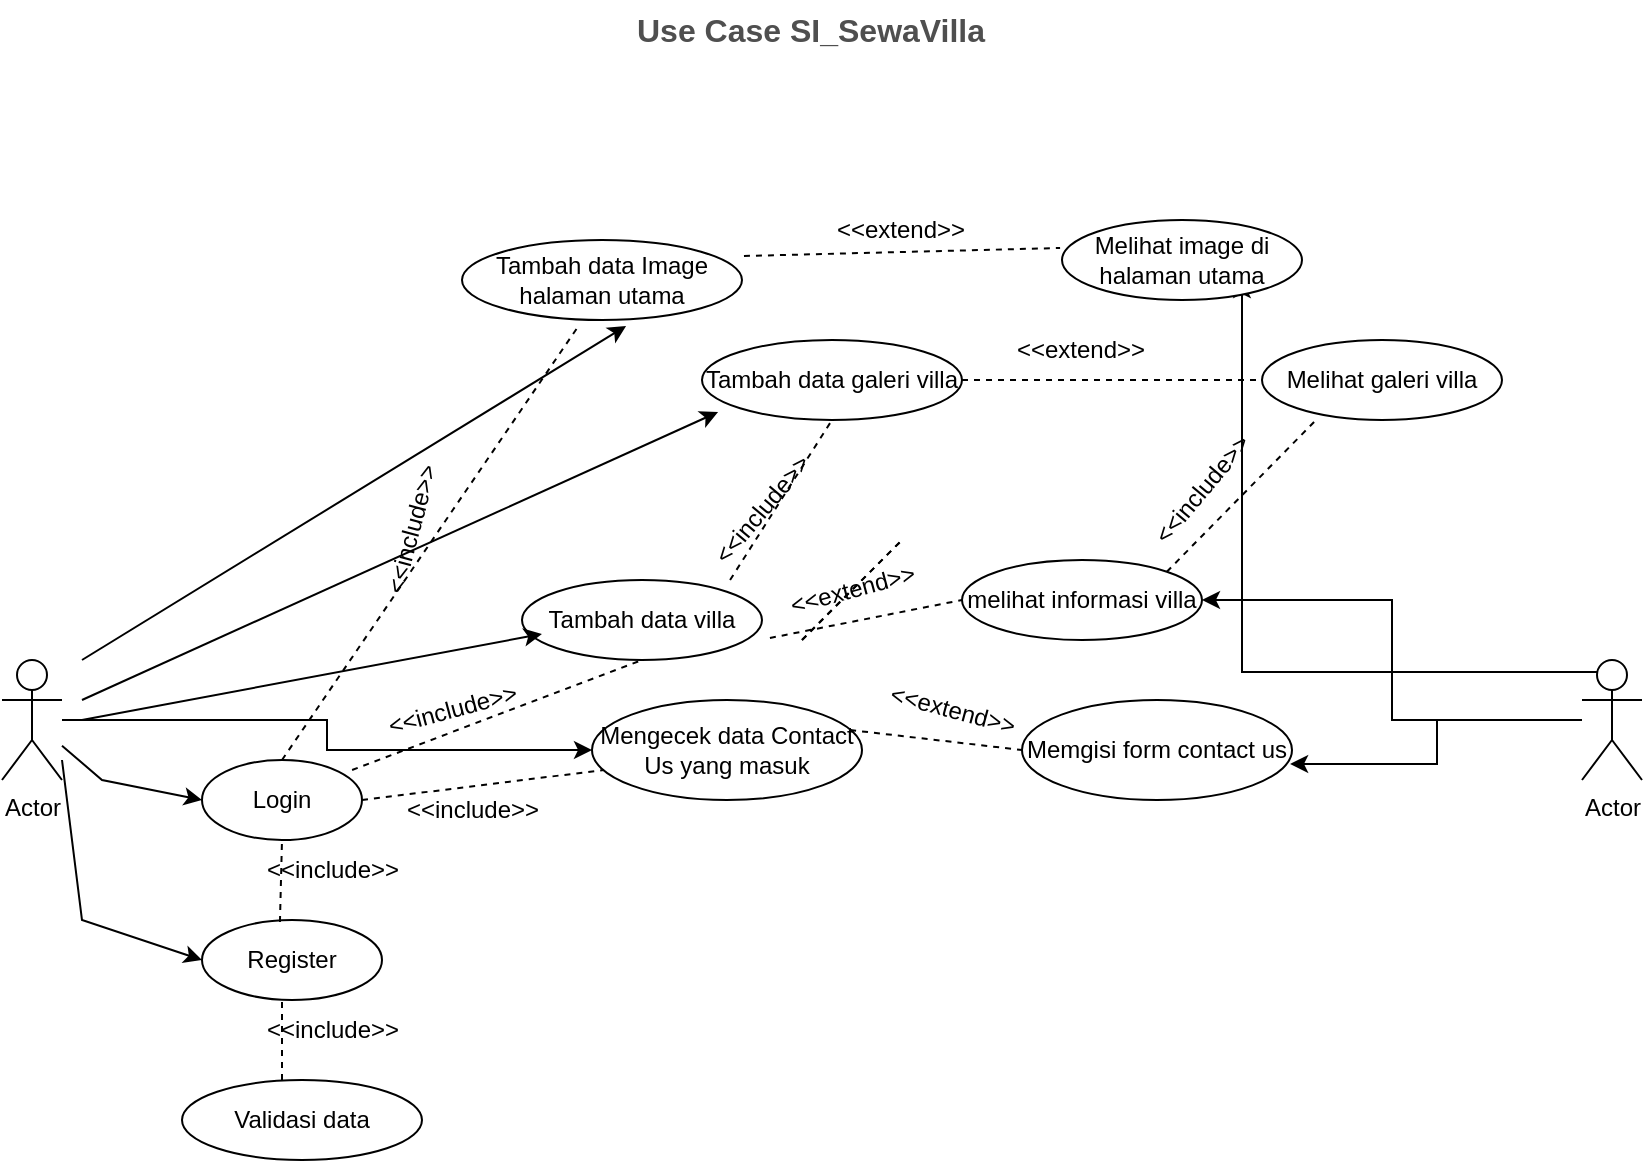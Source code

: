 <mxfile version="20.8.20" type="github"><diagram name="Page-1" id="-zyc0Z26sQPNH6iRcX32"><mxGraphModel dx="954" dy="1728" grid="1" gridSize="10" guides="1" tooltips="1" connect="1" arrows="1" fold="1" page="1" pageScale="1" pageWidth="827" pageHeight="1169" math="0" shadow="0"><root><mxCell id="0"/><mxCell id="1" parent="0"/><mxCell id="MsCqpQJkBD-knILQtsXa-53" style="edgeStyle=orthogonalEdgeStyle;rounded=0;orthogonalLoop=1;jettySize=auto;html=1;entryX=0;entryY=0.5;entryDx=0;entryDy=0;" parent="1" source="MsCqpQJkBD-knILQtsXa-2" target="MsCqpQJkBD-knILQtsXa-51" edge="1"><mxGeometry relative="1" as="geometry"/></mxCell><mxCell id="MsCqpQJkBD-knILQtsXa-2" value="Actor" style="shape=umlActor;verticalLabelPosition=bottom;verticalAlign=top;html=1;outlineConnect=0;" parent="1" vertex="1"><mxGeometry x="10" y="220" width="30" height="60" as="geometry"/></mxCell><mxCell id="MsCqpQJkBD-knILQtsXa-62" style="edgeStyle=orthogonalEdgeStyle;rounded=0;orthogonalLoop=1;jettySize=auto;html=1;entryX=0.993;entryY=0.64;entryDx=0;entryDy=0;entryPerimeter=0;" parent="1" source="MsCqpQJkBD-knILQtsXa-3" target="MsCqpQJkBD-knILQtsXa-60" edge="1"><mxGeometry relative="1" as="geometry"><mxPoint x="650" y="250" as="targetPoint"/></mxGeometry></mxCell><mxCell id="MsCqpQJkBD-knILQtsXa-68" style="edgeStyle=orthogonalEdgeStyle;rounded=0;orthogonalLoop=1;jettySize=auto;html=1;exitX=0.25;exitY=0.1;exitDx=0;exitDy=0;exitPerimeter=0;entryX=0.75;entryY=0.75;entryDx=0;entryDy=0;entryPerimeter=0;" parent="1" source="MsCqpQJkBD-knILQtsXa-3" target="MsCqpQJkBD-knILQtsXa-67" edge="1"><mxGeometry relative="1" as="geometry"/></mxCell><mxCell id="MsCqpQJkBD-knILQtsXa-74" style="edgeStyle=orthogonalEdgeStyle;rounded=0;orthogonalLoop=1;jettySize=auto;html=1;entryX=1;entryY=0.5;entryDx=0;entryDy=0;" parent="1" source="MsCqpQJkBD-knILQtsXa-3" target="MsCqpQJkBD-knILQtsXa-73" edge="1"><mxGeometry relative="1" as="geometry"/></mxCell><mxCell id="MsCqpQJkBD-knILQtsXa-3" value="Actor" style="shape=umlActor;verticalLabelPosition=bottom;verticalAlign=top;html=1;outlineConnect=0;" parent="1" vertex="1"><mxGeometry x="800" y="220" width="30" height="60" as="geometry"/></mxCell><mxCell id="MsCqpQJkBD-knILQtsXa-4" value="Login" style="ellipse;whiteSpace=wrap;html=1;" parent="1" vertex="1"><mxGeometry x="110" y="270" width="80" height="40" as="geometry"/></mxCell><mxCell id="MsCqpQJkBD-knILQtsXa-5" value="Register" style="ellipse;whiteSpace=wrap;html=1;" parent="1" vertex="1"><mxGeometry x="110" y="350" width="90" height="40" as="geometry"/></mxCell><mxCell id="MsCqpQJkBD-knILQtsXa-6" value="Validasi data" style="ellipse;whiteSpace=wrap;html=1;" parent="1" vertex="1"><mxGeometry x="100" y="430" width="120" height="40" as="geometry"/></mxCell><mxCell id="MsCqpQJkBD-knILQtsXa-8" value="" style="endArrow=classic;html=1;rounded=0;" parent="1" source="MsCqpQJkBD-knILQtsXa-2" edge="1"><mxGeometry width="50" height="50" relative="1" as="geometry"><mxPoint x="280" y="320" as="sourcePoint"/><mxPoint x="110" y="290" as="targetPoint"/><Array as="points"><mxPoint x="60" y="280"/></Array></mxGeometry></mxCell><mxCell id="MsCqpQJkBD-knILQtsXa-9" value="" style="endArrow=classic;html=1;rounded=0;" parent="1" edge="1"><mxGeometry width="50" height="50" relative="1" as="geometry"><mxPoint x="40" y="270" as="sourcePoint"/><mxPoint x="110" y="370" as="targetPoint"/><Array as="points"><mxPoint x="50" y="350"/></Array></mxGeometry></mxCell><mxCell id="MsCqpQJkBD-knILQtsXa-13" value="Tambah data Image halaman utama" style="ellipse;whiteSpace=wrap;html=1;" parent="1" vertex="1"><mxGeometry x="240" y="10" width="140" height="40" as="geometry"/></mxCell><mxCell id="MsCqpQJkBD-knILQtsXa-27" value="Tambah data villa" style="ellipse;whiteSpace=wrap;html=1;" parent="1" vertex="1"><mxGeometry x="270" y="180" width="120" height="40" as="geometry"/></mxCell><mxCell id="MsCqpQJkBD-knILQtsXa-34" value="Tambah data galeri villa" style="ellipse;whiteSpace=wrap;html=1;" parent="1" vertex="1"><mxGeometry x="360" y="60" width="130" height="40" as="geometry"/></mxCell><mxCell id="MsCqpQJkBD-knILQtsXa-39" value="" style="endArrow=none;dashed=1;html=1;rounded=0;exitX=0.938;exitY=0.125;exitDx=0;exitDy=0;exitPerimeter=0;entryX=0.5;entryY=1;entryDx=0;entryDy=0;" parent="1" source="MsCqpQJkBD-knILQtsXa-4" target="MsCqpQJkBD-knILQtsXa-27" edge="1"><mxGeometry width="50" height="50" relative="1" as="geometry"><mxPoint x="370" y="310" as="sourcePoint"/><mxPoint x="420" y="260" as="targetPoint"/></mxGeometry></mxCell><mxCell id="MsCqpQJkBD-knILQtsXa-40" value="&amp;lt;&amp;lt;include&amp;gt;&amp;gt;" style="text;html=1;align=center;verticalAlign=middle;resizable=0;points=[];autosize=1;strokeColor=none;fillColor=none;rotation=-15;" parent="1" vertex="1"><mxGeometry x="190" y="230" width="90" height="30" as="geometry"/></mxCell><mxCell id="MsCqpQJkBD-knILQtsXa-43" value="" style="endArrow=none;dashed=1;html=1;rounded=0;exitX=0.5;exitY=0;exitDx=0;exitDy=0;entryX=0.421;entryY=1.05;entryDx=0;entryDy=0;entryPerimeter=0;" parent="1" source="MsCqpQJkBD-knILQtsXa-4" target="MsCqpQJkBD-knILQtsXa-13" edge="1"><mxGeometry width="50" height="50" relative="1" as="geometry"><mxPoint x="110" y="205" as="sourcePoint"/><mxPoint x="255" y="150" as="targetPoint"/></mxGeometry></mxCell><mxCell id="MsCqpQJkBD-knILQtsXa-44" value="&amp;lt;&amp;lt;include&amp;gt;&amp;gt;" style="text;html=1;align=center;verticalAlign=middle;resizable=0;points=[];autosize=1;strokeColor=none;fillColor=none;rotation=-75;" parent="1" vertex="1"><mxGeometry x="170" y="140" width="90" height="30" as="geometry"/></mxCell><mxCell id="MsCqpQJkBD-knILQtsXa-45" value="" style="endArrow=none;dashed=1;html=1;rounded=0;entryX=0.5;entryY=1;entryDx=0;entryDy=0;exitX=0.867;exitY=0;exitDx=0;exitDy=0;exitPerimeter=0;" parent="1" source="MsCqpQJkBD-knILQtsXa-27" target="MsCqpQJkBD-knILQtsXa-34" edge="1"><mxGeometry width="50" height="50" relative="1" as="geometry"><mxPoint x="370" y="310" as="sourcePoint"/><mxPoint x="420" y="260" as="targetPoint"/></mxGeometry></mxCell><mxCell id="MsCqpQJkBD-knILQtsXa-46" value="&amp;lt;&amp;lt;include&amp;gt;&amp;gt;" style="text;html=1;align=center;verticalAlign=middle;resizable=0;points=[];autosize=1;strokeColor=none;fillColor=none;rotation=-50;" parent="1" vertex="1"><mxGeometry x="345" y="130" width="90" height="30" as="geometry"/></mxCell><mxCell id="MsCqpQJkBD-knILQtsXa-47" value="" style="endArrow=classic;html=1;rounded=0;entryX=0.083;entryY=0.675;entryDx=0;entryDy=0;entryPerimeter=0;" parent="1" target="MsCqpQJkBD-knILQtsXa-27" edge="1"><mxGeometry width="50" height="50" relative="1" as="geometry"><mxPoint x="50" y="250" as="sourcePoint"/><mxPoint x="420" y="260" as="targetPoint"/></mxGeometry></mxCell><mxCell id="MsCqpQJkBD-knILQtsXa-48" value="" style="endArrow=classic;html=1;rounded=0;entryX=0.062;entryY=0.9;entryDx=0;entryDy=0;entryPerimeter=0;" parent="1" target="MsCqpQJkBD-knILQtsXa-34" edge="1"><mxGeometry width="50" height="50" relative="1" as="geometry"><mxPoint x="50" y="240" as="sourcePoint"/><mxPoint x="290" y="217" as="targetPoint"/></mxGeometry></mxCell><mxCell id="MsCqpQJkBD-knILQtsXa-49" value="" style="endArrow=classic;html=1;rounded=0;entryX=0.586;entryY=1.075;entryDx=0;entryDy=0;entryPerimeter=0;" parent="1" target="MsCqpQJkBD-knILQtsXa-13" edge="1"><mxGeometry width="50" height="50" relative="1" as="geometry"><mxPoint x="50" y="220" as="sourcePoint"/><mxPoint x="408" y="76" as="targetPoint"/></mxGeometry></mxCell><mxCell id="MsCqpQJkBD-knILQtsXa-51" value="Mengecek data Contact Us yang masuk" style="ellipse;whiteSpace=wrap;html=1;" parent="1" vertex="1"><mxGeometry x="305" y="240" width="135" height="50" as="geometry"/></mxCell><mxCell id="MsCqpQJkBD-knILQtsXa-58" value="" style="endArrow=none;dashed=1;html=1;rounded=0;exitX=1;exitY=0.5;exitDx=0;exitDy=0;entryX=0.044;entryY=0.7;entryDx=0;entryDy=0;entryPerimeter=0;" parent="1" source="MsCqpQJkBD-knILQtsXa-4" target="MsCqpQJkBD-knILQtsXa-51" edge="1"><mxGeometry width="50" height="50" relative="1" as="geometry"><mxPoint x="195" y="285" as="sourcePoint"/><mxPoint x="340" y="230" as="targetPoint"/></mxGeometry></mxCell><mxCell id="MsCqpQJkBD-knILQtsXa-59" value="&amp;lt;&amp;lt;include&amp;gt;&amp;gt;" style="text;html=1;align=center;verticalAlign=middle;resizable=0;points=[];autosize=1;strokeColor=none;fillColor=none;rotation=0;" parent="1" vertex="1"><mxGeometry x="200" y="280" width="90" height="30" as="geometry"/></mxCell><mxCell id="MsCqpQJkBD-knILQtsXa-60" value="Memgisi form contact us" style="ellipse;whiteSpace=wrap;html=1;" parent="1" vertex="1"><mxGeometry x="520" y="240" width="135" height="50" as="geometry"/></mxCell><mxCell id="MsCqpQJkBD-knILQtsXa-64" value="" style="endArrow=none;dashed=1;html=1;rounded=0;entryX=0;entryY=0.5;entryDx=0;entryDy=0;exitX=0.956;exitY=0.3;exitDx=0;exitDy=0;exitPerimeter=0;" parent="1" source="MsCqpQJkBD-knILQtsXa-51" target="MsCqpQJkBD-knILQtsXa-60" edge="1"><mxGeometry width="50" height="50" relative="1" as="geometry"><mxPoint x="384" y="190" as="sourcePoint"/><mxPoint x="465" y="80" as="targetPoint"/></mxGeometry></mxCell><mxCell id="MsCqpQJkBD-knILQtsXa-65" value="&amp;lt;&amp;lt;extend&amp;gt;&amp;gt;" style="text;html=1;align=center;verticalAlign=middle;resizable=0;points=[];autosize=1;strokeColor=none;fillColor=none;rotation=15;" parent="1" vertex="1"><mxGeometry x="440" y="230" width="90" height="30" as="geometry"/></mxCell><mxCell id="MsCqpQJkBD-knILQtsXa-67" value="Melihat image di halaman utama" style="ellipse;whiteSpace=wrap;html=1;" parent="1" vertex="1"><mxGeometry x="540" width="120" height="40" as="geometry"/></mxCell><mxCell id="MsCqpQJkBD-knILQtsXa-69" value="&amp;lt;&amp;lt;extend&amp;gt;&amp;gt;" style="text;html=1;align=center;verticalAlign=middle;resizable=0;points=[];autosize=1;strokeColor=none;fillColor=none;rotation=0;" parent="1" vertex="1"><mxGeometry x="414" y="-10" width="90" height="30" as="geometry"/></mxCell><mxCell id="MsCqpQJkBD-knILQtsXa-70" value="" style="endArrow=none;dashed=1;html=1;rounded=0;entryX=-0.008;entryY=0.35;entryDx=0;entryDy=0;exitX=1.007;exitY=0.2;exitDx=0;exitDy=0;exitPerimeter=0;entryPerimeter=0;" parent="1" source="MsCqpQJkBD-knILQtsXa-13" target="MsCqpQJkBD-knILQtsXa-67" edge="1"><mxGeometry width="50" height="50" relative="1" as="geometry"><mxPoint x="444" y="265" as="sourcePoint"/><mxPoint x="530" y="275" as="targetPoint"/></mxGeometry></mxCell><mxCell id="MsCqpQJkBD-knILQtsXa-73" value="melihat informasi villa" style="ellipse;whiteSpace=wrap;html=1;" parent="1" vertex="1"><mxGeometry x="490" y="170" width="120" height="40" as="geometry"/></mxCell><mxCell id="MsCqpQJkBD-knILQtsXa-75" value="&amp;lt;&amp;lt;extend&amp;gt;&amp;gt;" style="text;html=1;align=center;verticalAlign=middle;resizable=0;points=[];autosize=1;strokeColor=none;fillColor=none;rotation=-15;" parent="1" vertex="1"><mxGeometry x="390" y="170" width="90" height="30" as="geometry"/></mxCell><mxCell id="MsCqpQJkBD-knILQtsXa-76" value="" style="endArrow=none;dashed=1;html=1;rounded=0;entryX=0;entryY=0.5;entryDx=0;entryDy=0;exitX=1.033;exitY=0.725;exitDx=0;exitDy=0;exitPerimeter=0;" parent="1" source="MsCqpQJkBD-knILQtsXa-27" target="MsCqpQJkBD-knILQtsXa-73" edge="1"><mxGeometry width="50" height="50" relative="1" as="geometry"><mxPoint x="444" y="265" as="sourcePoint"/><mxPoint x="530" y="275" as="targetPoint"/></mxGeometry></mxCell><mxCell id="MsCqpQJkBD-knILQtsXa-78" value="Melihat galeri villa" style="ellipse;whiteSpace=wrap;html=1;" parent="1" vertex="1"><mxGeometry x="640" y="60" width="120" height="40" as="geometry"/></mxCell><mxCell id="MsCqpQJkBD-knILQtsXa-80" value="" style="endArrow=none;dashed=1;html=1;rounded=0;entryX=0;entryY=0.5;entryDx=0;entryDy=0;exitX=1;exitY=0.5;exitDx=0;exitDy=0;" parent="1" source="MsCqpQJkBD-knILQtsXa-34" target="MsCqpQJkBD-knILQtsXa-78" edge="1"><mxGeometry width="50" height="50" relative="1" as="geometry"><mxPoint x="404" y="219" as="sourcePoint"/><mxPoint x="500" y="200" as="targetPoint"/></mxGeometry></mxCell><mxCell id="MsCqpQJkBD-knILQtsXa-81" value="&amp;lt;&amp;lt;extend&amp;gt;&amp;gt;" style="text;html=1;align=center;verticalAlign=middle;resizable=0;points=[];autosize=1;strokeColor=none;fillColor=none;rotation=0;" parent="1" vertex="1"><mxGeometry x="504" y="50" width="90" height="30" as="geometry"/></mxCell><mxCell id="MsCqpQJkBD-knILQtsXa-83" value="" style="endArrow=none;dashed=1;html=1;rounded=0;entryX=1;entryY=0;entryDx=0;entryDy=0;exitX=0.217;exitY=1.025;exitDx=0;exitDy=0;exitPerimeter=0;" parent="1" source="MsCqpQJkBD-knILQtsXa-78" target="MsCqpQJkBD-knILQtsXa-73" edge="1"><mxGeometry width="50" height="50" relative="1" as="geometry"><mxPoint x="404" y="219" as="sourcePoint"/><mxPoint x="500" y="200" as="targetPoint"/></mxGeometry></mxCell><mxCell id="MsCqpQJkBD-knILQtsXa-84" value="&amp;lt;&amp;lt;include&amp;gt;&amp;gt;" style="text;html=1;align=center;verticalAlign=middle;resizable=0;points=[];autosize=1;strokeColor=none;fillColor=none;rotation=-50;" parent="1" vertex="1"><mxGeometry x="565" y="120" width="90" height="30" as="geometry"/></mxCell><mxCell id="MsCqpQJkBD-knILQtsXa-85" value="" style="endArrow=none;dashed=1;html=1;rounded=0;" parent="1" edge="1"><mxGeometry width="50" height="50" relative="1" as="geometry"><mxPoint x="410" y="210" as="sourcePoint"/><mxPoint x="460" y="160" as="targetPoint"/></mxGeometry></mxCell><mxCell id="MsCqpQJkBD-knILQtsXa-88" value="" style="endArrow=none;dashed=1;html=1;rounded=0;" parent="1" edge="1"><mxGeometry width="50" height="50" relative="1" as="geometry"><mxPoint x="410" y="210" as="sourcePoint"/><mxPoint x="460" y="160" as="targetPoint"/></mxGeometry></mxCell><mxCell id="MsCqpQJkBD-knILQtsXa-89" value="" style="endArrow=none;dashed=1;html=1;rounded=0;entryX=0.5;entryY=1;entryDx=0;entryDy=0;exitX=0.433;exitY=0.025;exitDx=0;exitDy=0;exitPerimeter=0;" parent="1" source="MsCqpQJkBD-knILQtsXa-5" target="MsCqpQJkBD-knILQtsXa-4" edge="1"><mxGeometry width="50" height="50" relative="1" as="geometry"><mxPoint x="120" y="360" as="sourcePoint"/><mxPoint x="170" y="310" as="targetPoint"/></mxGeometry></mxCell><mxCell id="MsCqpQJkBD-knILQtsXa-90" value="" style="endArrow=none;dashed=1;html=1;rounded=0;" parent="1" edge="1"><mxGeometry width="50" height="50" relative="1" as="geometry"><mxPoint x="150" y="430" as="sourcePoint"/><mxPoint x="150" y="390" as="targetPoint"/><Array as="points"><mxPoint x="150" y="420"/></Array></mxGeometry></mxCell><mxCell id="MsCqpQJkBD-knILQtsXa-92" value="&amp;lt;&amp;lt;include&amp;gt;&amp;gt;" style="text;html=1;align=center;verticalAlign=middle;resizable=0;points=[];autosize=1;strokeColor=none;fillColor=none;rotation=0;" parent="1" vertex="1"><mxGeometry x="130" y="310" width="90" height="30" as="geometry"/></mxCell><mxCell id="MsCqpQJkBD-knILQtsXa-93" value="&amp;lt;&amp;lt;include&amp;gt;&amp;gt;" style="text;html=1;align=center;verticalAlign=middle;resizable=0;points=[];autosize=1;strokeColor=none;fillColor=none;rotation=0;" parent="1" vertex="1"><mxGeometry x="130" y="390" width="90" height="30" as="geometry"/></mxCell><mxCell id="MsCqpQJkBD-knILQtsXa-94" value="&lt;font color=&quot;#4f4f4f&quot; style=&quot;font-size: 16px;&quot;&gt;&lt;b&gt;Use Case SI_SewaVilla&lt;/b&gt;&lt;/font&gt;" style="text;html=1;align=center;verticalAlign=middle;resizable=0;points=[];autosize=1;strokeColor=none;fillColor=none;" parent="1" vertex="1"><mxGeometry x="314" y="-110" width="200" height="30" as="geometry"/></mxCell></root></mxGraphModel></diagram></mxfile>